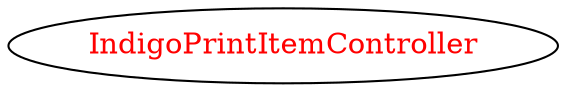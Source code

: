 digraph dependencyGraph {
 concentrate=true;
 ranksep="2.0";
 rankdir="LR"; 
 splines="ortho";
"IndigoPrintItemController" [fontcolor="red"];
}